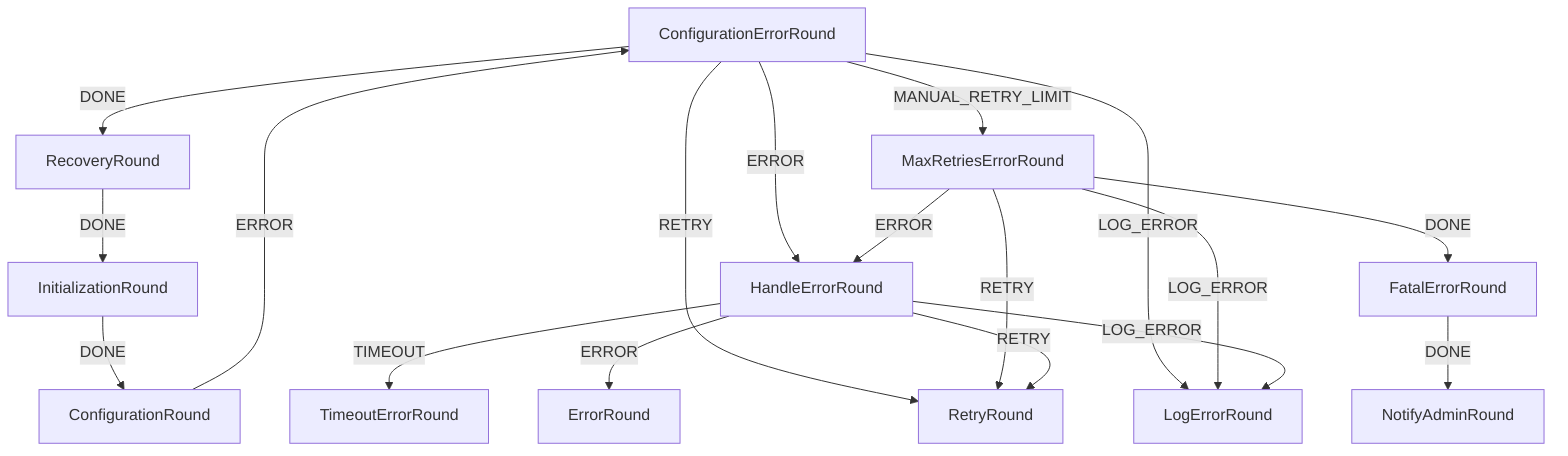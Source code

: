 graph TD
  ConfigurationErrorRound
  LogErrorRound
  MaxRetriesErrorRound
  RecoveryRound
  HandleErrorRound
  NotifyAdminRound
  ErrorRound
  InitializationRound
  RetryRound
  TimeoutErrorRound
  FatalErrorRound
  ConfigurationErrorRound
  ConfigurationRound
  InitializationRound -->|DONE| ConfigurationRound
  ConfigurationRound -->|ERROR| ConfigurationErrorRound
  ConfigurationErrorRound -->|DONE| RecoveryRound
  ConfigurationErrorRound -->|ERROR| HandleErrorRound
  ConfigurationErrorRound -->|RETRY| RetryRound
  ConfigurationErrorRound -->|LOG_ERROR| LogErrorRound
  ConfigurationErrorRound -->|MANUAL_RETRY_LIMIT| MaxRetriesErrorRound
  MaxRetriesErrorRound -->|DONE| FatalErrorRound
  MaxRetriesErrorRound -->|ERROR| HandleErrorRound
  MaxRetriesErrorRound -->|RETRY| RetryRound
  MaxRetriesErrorRound -->|LOG_ERROR| LogErrorRound
  FatalErrorRound -->|DONE| NotifyAdminRound
  HandleErrorRound -->|TIMEOUT| TimeoutErrorRound
  HandleErrorRound -->|ERROR| ErrorRound
  HandleErrorRound -->|RETRY| RetryRound
  HandleErrorRound -->|LOG_ERROR| LogErrorRound
  RecoveryRound -->|DONE| InitializationRound